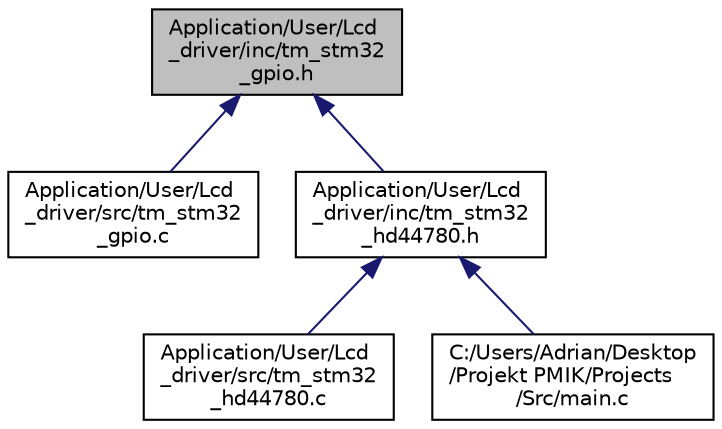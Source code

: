 digraph "Application/User/Lcd_driver/inc/tm_stm32_gpio.h"
{
  edge [fontname="Helvetica",fontsize="10",labelfontname="Helvetica",labelfontsize="10"];
  node [fontname="Helvetica",fontsize="10",shape=record];
  Node3 [label="Application/User/Lcd\l_driver/inc/tm_stm32\l_gpio.h",height=0.2,width=0.4,color="black", fillcolor="grey75", style="filled", fontcolor="black"];
  Node3 -> Node4 [dir="back",color="midnightblue",fontsize="10",style="solid"];
  Node4 [label="Application/User/Lcd\l_driver/src/tm_stm32\l_gpio.c",height=0.2,width=0.4,color="black", fillcolor="white", style="filled",URL="$tm__stm32__gpio_8c.html"];
  Node3 -> Node5 [dir="back",color="midnightblue",fontsize="10",style="solid"];
  Node5 [label="Application/User/Lcd\l_driver/inc/tm_stm32\l_hd44780.h",height=0.2,width=0.4,color="black", fillcolor="white", style="filled",URL="$tm__stm32__hd44780_8h.html"];
  Node5 -> Node6 [dir="back",color="midnightblue",fontsize="10",style="solid"];
  Node6 [label="Application/User/Lcd\l_driver/src/tm_stm32\l_hd44780.c",height=0.2,width=0.4,color="black", fillcolor="white", style="filled",URL="$tm__stm32__hd44780_8c.html"];
  Node5 -> Node7 [dir="back",color="midnightblue",fontsize="10",style="solid"];
  Node7 [label="C:/Users/Adrian/Desktop\l/Projekt PMIK/Projects\l/Src/main.c",height=0.2,width=0.4,color="black", fillcolor="white", style="filled",URL="$main_8c.html",tooltip=": Main program body "];
}
